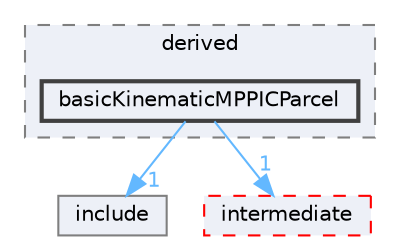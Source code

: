 digraph "src/lagrangian/turbulence/parcels/derived/basicKinematicMPPICParcel"
{
 // LATEX_PDF_SIZE
  bgcolor="transparent";
  edge [fontname=Helvetica,fontsize=10,labelfontname=Helvetica,labelfontsize=10];
  node [fontname=Helvetica,fontsize=10,shape=box,height=0.2,width=0.4];
  compound=true
  subgraph clusterdir_2cf64de3012ec3719f94a92ff2c4c98e {
    graph [ bgcolor="#edf0f7", pencolor="grey50", label="derived", fontname=Helvetica,fontsize=10 style="filled,dashed", URL="dir_2cf64de3012ec3719f94a92ff2c4c98e.html",tooltip=""]
  dir_697a60bc69c2ac52e6869c0521caf018 [label="basicKinematicMPPICParcel", fillcolor="#edf0f7", color="grey25", style="filled,bold", URL="dir_697a60bc69c2ac52e6869c0521caf018.html",tooltip=""];
  }
  dir_4c86786517f583c36f967b917cdc384c [label="include", fillcolor="#edf0f7", color="grey50", style="filled", URL="dir_4c86786517f583c36f967b917cdc384c.html",tooltip=""];
  dir_d3c32a493136c130c1f0d51f4f35c297 [label="intermediate", fillcolor="#edf0f7", color="red", style="filled,dashed", URL="dir_d3c32a493136c130c1f0d51f4f35c297.html",tooltip=""];
  dir_697a60bc69c2ac52e6869c0521caf018->dir_4c86786517f583c36f967b917cdc384c [headlabel="1", labeldistance=1.5 headhref="dir_000232_001803.html" href="dir_000232_001803.html" color="steelblue1" fontcolor="steelblue1"];
  dir_697a60bc69c2ac52e6869c0521caf018->dir_d3c32a493136c130c1f0d51f4f35c297 [headlabel="1", labeldistance=1.5 headhref="dir_000232_001913.html" href="dir_000232_001913.html" color="steelblue1" fontcolor="steelblue1"];
}
